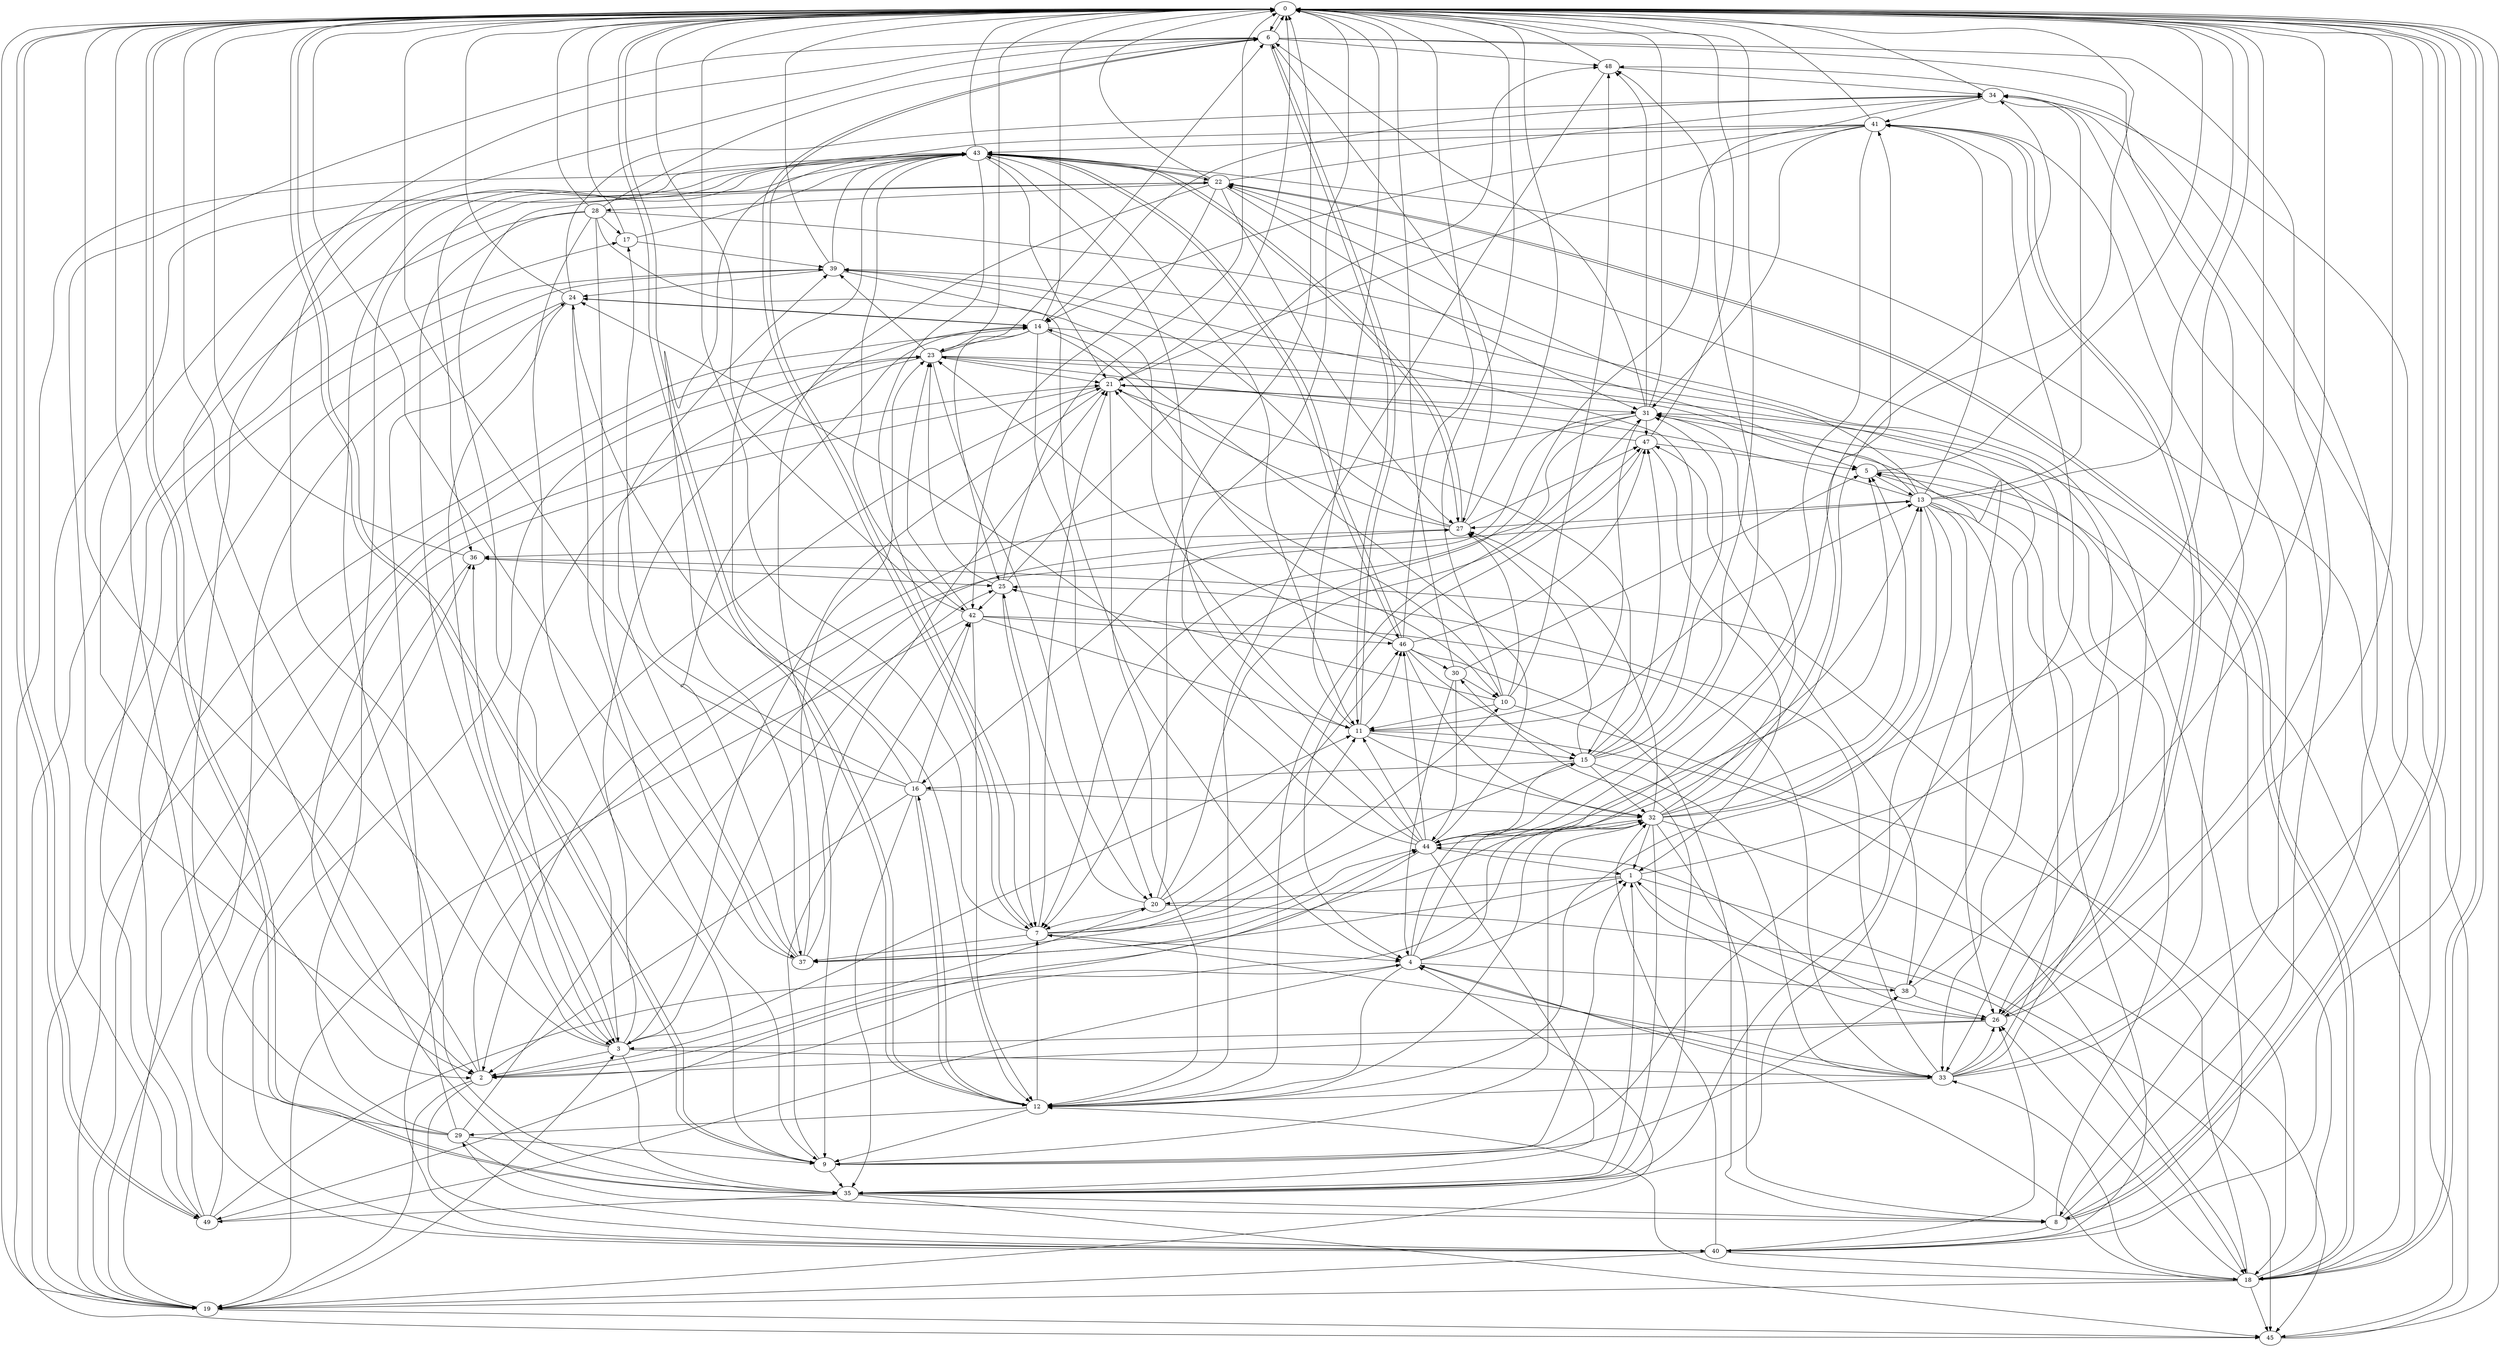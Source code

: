 strict digraph "" {
	0	 [component_delay=3];
	6	 [component_delay=3];
	0 -> 6	 [wire_delay=1];
	8	 [component_delay=3];
	0 -> 8	 [wire_delay=1];
	9	 [component_delay=3];
	0 -> 9	 [wire_delay=1];
	12	 [component_delay=3];
	0 -> 12	 [wire_delay=1];
	18	 [component_delay=3];
	0 -> 18	 [wire_delay=1];
	35	 [component_delay=3];
	0 -> 35	 [wire_delay=1];
	49	 [component_delay=3];
	0 -> 49	 [wire_delay=1];
	1	 [component_delay=3];
	1 -> 0	 [wire_delay=1];
	20	 [component_delay=3];
	1 -> 20	 [wire_delay=1];
	26	 [component_delay=3];
	1 -> 26	 [wire_delay=1];
	37	 [component_delay=3];
	1 -> 37	 [wire_delay=1];
	45	 [component_delay=3];
	1 -> 45	 [wire_delay=1];
	2	 [component_delay=3];
	2 -> 0	 [wire_delay=1];
	13	 [component_delay=3];
	2 -> 13	 [wire_delay=1];
	19	 [component_delay=3];
	2 -> 19	 [wire_delay=1];
	2 -> 20	 [wire_delay=1];
	32	 [component_delay=3];
	2 -> 32	 [wire_delay=1];
	40	 [component_delay=3];
	2 -> 40	 [wire_delay=1];
	3	 [component_delay=3];
	3 -> 0	 [wire_delay=1];
	3 -> 2	 [wire_delay=1];
	3 -> 6	 [wire_delay=1];
	11	 [component_delay=3];
	3 -> 11	 [wire_delay=1];
	14	 [component_delay=3];
	3 -> 14	 [wire_delay=1];
	25	 [component_delay=3];
	3 -> 25	 [wire_delay=1];
	33	 [component_delay=3];
	3 -> 33	 [wire_delay=1];
	3 -> 35	 [wire_delay=1];
	36	 [component_delay=3];
	3 -> 36	 [wire_delay=1];
	4	 [component_delay=3];
	4 -> 0	 [wire_delay=1];
	4 -> 1	 [wire_delay=1];
	4 -> 2	 [wire_delay=1];
	4 -> 12	 [wire_delay=1];
	4 -> 13	 [wire_delay=1];
	4 -> 33	 [wire_delay=1];
	34	 [component_delay=3];
	4 -> 34	 [wire_delay=1];
	38	 [component_delay=3];
	4 -> 38	 [wire_delay=1];
	5	 [component_delay=3];
	5 -> 0	 [wire_delay=1];
	5 -> 13	 [wire_delay=1];
	5 -> 45	 [wire_delay=1];
	6 -> 0	 [wire_delay=1];
	6 -> 2	 [wire_delay=1];
	7	 [component_delay=3];
	6 -> 7	 [wire_delay=1];
	6 -> 8	 [wire_delay=1];
	6 -> 11	 [wire_delay=1];
	6 -> 26	 [wire_delay=1];
	27	 [component_delay=3];
	6 -> 27	 [wire_delay=1];
	6 -> 35	 [wire_delay=1];
	48	 [component_delay=3];
	6 -> 48	 [wire_delay=1];
	7 -> 0	 [wire_delay=1];
	7 -> 4	 [wire_delay=1];
	7 -> 6	 [wire_delay=1];
	7 -> 11	 [wire_delay=1];
	15	 [component_delay=3];
	7 -> 15	 [wire_delay=1];
	21	 [component_delay=3];
	7 -> 21	 [wire_delay=1];
	7 -> 37	 [wire_delay=1];
	44	 [component_delay=3];
	7 -> 44	 [wire_delay=1];
	8 -> 0	 [wire_delay=1];
	8 -> 5	 [wire_delay=1];
	8 -> 34	 [wire_delay=1];
	8 -> 40	 [wire_delay=1];
	8 -> 48	 [wire_delay=1];
	9 -> 0	 [wire_delay=1];
	9 -> 1	 [wire_delay=1];
	9 -> 32	 [wire_delay=1];
	9 -> 35	 [wire_delay=1];
	9 -> 38	 [wire_delay=1];
	42	 [component_delay=3];
	9 -> 42	 [wire_delay=1];
	10	 [component_delay=3];
	10 -> 0	 [wire_delay=1];
	10 -> 11	 [wire_delay=1];
	10 -> 18	 [wire_delay=1];
	10 -> 21	 [wire_delay=1];
	10 -> 25	 [wire_delay=1];
	10 -> 27	 [wire_delay=1];
	10 -> 48	 [wire_delay=1];
	11 -> 0	 [wire_delay=1];
	11 -> 6	 [wire_delay=1];
	11 -> 13	 [wire_delay=1];
	11 -> 15	 [wire_delay=1];
	11 -> 18	 [wire_delay=1];
	11 -> 32	 [wire_delay=1];
	46	 [component_delay=3];
	11 -> 46	 [wire_delay=1];
	12 -> 0	 [wire_delay=1];
	12 -> 7	 [wire_delay=1];
	12 -> 9	 [wire_delay=1];
	16	 [component_delay=3];
	12 -> 16	 [wire_delay=1];
	29	 [component_delay=3];
	12 -> 29	 [wire_delay=1];
	31	 [component_delay=3];
	12 -> 31	 [wire_delay=1];
	13 -> 0	 [wire_delay=1];
	13 -> 12	 [wire_delay=1];
	13 -> 21	 [wire_delay=1];
	22	 [component_delay=3];
	13 -> 22	 [wire_delay=1];
	13 -> 26	 [wire_delay=1];
	13 -> 27	 [wire_delay=1];
	13 -> 33	 [wire_delay=1];
	13 -> 34	 [wire_delay=1];
	13 -> 35	 [wire_delay=1];
	39	 [component_delay=3];
	13 -> 39	 [wire_delay=1];
	13 -> 40	 [wire_delay=1];
	41	 [component_delay=3];
	13 -> 41	 [wire_delay=1];
	14 -> 0	 [wire_delay=1];
	14 -> 10	 [wire_delay=1];
	14 -> 20	 [wire_delay=1];
	23	 [component_delay=3];
	14 -> 23	 [wire_delay=1];
	24	 [component_delay=3];
	14 -> 24	 [wire_delay=1];
	14 -> 25	 [wire_delay=1];
	14 -> 26	 [wire_delay=1];
	15 -> 0	 [wire_delay=1];
	15 -> 16	 [wire_delay=1];
	15 -> 27	 [wire_delay=1];
	15 -> 31	 [wire_delay=1];
	15 -> 32	 [wire_delay=1];
	15 -> 33	 [wire_delay=1];
	15 -> 39	 [wire_delay=1];
	15 -> 44	 [wire_delay=1];
	47	 [component_delay=3];
	15 -> 47	 [wire_delay=1];
	16 -> 0	 [wire_delay=1];
	16 -> 2	 [wire_delay=1];
	16 -> 12	 [wire_delay=1];
	17	 [component_delay=3];
	16 -> 17	 [wire_delay=1];
	16 -> 24	 [wire_delay=1];
	16 -> 32	 [wire_delay=1];
	16 -> 35	 [wire_delay=1];
	16 -> 42	 [wire_delay=1];
	17 -> 0	 [wire_delay=1];
	17 -> 39	 [wire_delay=1];
	43	 [component_delay=3];
	17 -> 43	 [wire_delay=1];
	18 -> 0	 [wire_delay=1];
	18 -> 4	 [wire_delay=1];
	18 -> 12	 [wire_delay=1];
	18 -> 19	 [wire_delay=1];
	18 -> 22	 [wire_delay=1];
	18 -> 26	 [wire_delay=1];
	18 -> 31	 [wire_delay=1];
	18 -> 33	 [wire_delay=1];
	18 -> 36	 [wire_delay=1];
	18 -> 43	 [wire_delay=1];
	18 -> 45	 [wire_delay=1];
	19 -> 0	 [wire_delay=1];
	19 -> 3	 [wire_delay=1];
	19 -> 4	 [wire_delay=1];
	19 -> 14	 [wire_delay=1];
	19 -> 21	 [wire_delay=1];
	19 -> 23	 [wire_delay=1];
	19 -> 45	 [wire_delay=1];
	20 -> 0	 [wire_delay=1];
	20 -> 7	 [wire_delay=1];
	20 -> 18	 [wire_delay=1];
	20 -> 25	 [wire_delay=1];
	20 -> 46	 [wire_delay=1];
	20 -> 47	 [wire_delay=1];
	21 -> 0	 [wire_delay=1];
	21 -> 2	 [wire_delay=1];
	21 -> 3	 [wire_delay=1];
	21 -> 12	 [wire_delay=1];
	21 -> 15	 [wire_delay=1];
	21 -> 31	 [wire_delay=1];
	22 -> 0	 [wire_delay=1];
	22 -> 3	 [wire_delay=1];
	22 -> 9	 [wire_delay=1];
	22 -> 18	 [wire_delay=1];
	22 -> 27	 [wire_delay=1];
	28	 [component_delay=3];
	22 -> 28	 [wire_delay=1];
	22 -> 31	 [wire_delay=1];
	22 -> 34	 [wire_delay=1];
	22 -> 42	 [wire_delay=1];
	22 -> 43	 [wire_delay=1];
	23 -> 0	 [wire_delay=1];
	23 -> 3	 [wire_delay=1];
	23 -> 5	 [wire_delay=1];
	23 -> 6	 [wire_delay=1];
	23 -> 20	 [wire_delay=1];
	23 -> 21	 [wire_delay=1];
	23 -> 38	 [wire_delay=1];
	23 -> 39	 [wire_delay=1];
	24 -> 0	 [wire_delay=1];
	24 -> 3	 [wire_delay=1];
	24 -> 9	 [wire_delay=1];
	24 -> 14	 [wire_delay=1];
	24 -> 34	 [wire_delay=1];
	24 -> 40	 [wire_delay=1];
	25 -> 0	 [wire_delay=1];
	25 -> 7	 [wire_delay=1];
	25 -> 23	 [wire_delay=1];
	25 -> 42	 [wire_delay=1];
	25 -> 48	 [wire_delay=1];
	26 -> 0	 [wire_delay=1];
	26 -> 2	 [wire_delay=1];
	26 -> 3	 [wire_delay=1];
	26 -> 41	 [wire_delay=1];
	26 -> 44	 [wire_delay=1];
	27 -> 0	 [wire_delay=1];
	27 -> 21	 [wire_delay=1];
	27 -> 36	 [wire_delay=1];
	27 -> 39	 [wire_delay=1];
	27 -> 43	 [wire_delay=1];
	27 -> 47	 [wire_delay=1];
	28 -> 0	 [wire_delay=1];
	28 -> 3	 [wire_delay=1];
	28 -> 4	 [wire_delay=1];
	28 -> 6	 [wire_delay=1];
	28 -> 9	 [wire_delay=1];
	28 -> 17	 [wire_delay=1];
	28 -> 19	 [wire_delay=1];
	28 -> 33	 [wire_delay=1];
	28 -> 37	 [wire_delay=1];
	29 -> 0	 [wire_delay=1];
	29 -> 8	 [wire_delay=1];
	29 -> 9	 [wire_delay=1];
	29 -> 22	 [wire_delay=1];
	29 -> 24	 [wire_delay=1];
	29 -> 27	 [wire_delay=1];
	29 -> 43	 [wire_delay=1];
	30	 [component_delay=3];
	30 -> 0	 [wire_delay=1];
	30 -> 4	 [wire_delay=1];
	30 -> 5	 [wire_delay=1];
	30 -> 10	 [wire_delay=1];
	30 -> 44	 [wire_delay=1];
	31 -> 0	 [wire_delay=1];
	31 -> 2	 [wire_delay=1];
	31 -> 6	 [wire_delay=1];
	31 -> 7	 [wire_delay=1];
	31 -> 11	 [wire_delay=1];
	31 -> 16	 [wire_delay=1];
	31 -> 47	 [wire_delay=1];
	31 -> 48	 [wire_delay=1];
	32 -> 0	 [wire_delay=1];
	32 -> 1	 [wire_delay=1];
	32 -> 5	 [wire_delay=1];
	32 -> 8	 [wire_delay=1];
	32 -> 12	 [wire_delay=1];
	32 -> 13	 [wire_delay=1];
	32 -> 27	 [wire_delay=1];
	32 -> 31	 [wire_delay=1];
	32 -> 35	 [wire_delay=1];
	32 -> 41	 [wire_delay=1];
	32 -> 44	 [wire_delay=1];
	32 -> 45	 [wire_delay=1];
	33 -> 0	 [wire_delay=1];
	33 -> 5	 [wire_delay=1];
	33 -> 7	 [wire_delay=1];
	33 -> 12	 [wire_delay=1];
	33 -> 22	 [wire_delay=1];
	33 -> 25	 [wire_delay=1];
	33 -> 26	 [wire_delay=1];
	33 -> 41	 [wire_delay=1];
	34 -> 0	 [wire_delay=1];
	34 -> 7	 [wire_delay=1];
	34 -> 14	 [wire_delay=1];
	34 -> 18	 [wire_delay=1];
	34 -> 41	 [wire_delay=1];
	35 -> 0	 [wire_delay=1];
	35 -> 1	 [wire_delay=1];
	35 -> 8	 [wire_delay=1];
	35 -> 30	 [wire_delay=1];
	35 -> 31	 [wire_delay=1];
	35 -> 43	 [wire_delay=1];
	35 -> 45	 [wire_delay=1];
	35 -> 49	 [wire_delay=1];
	36 -> 0	 [wire_delay=1];
	36 -> 19	 [wire_delay=1];
	36 -> 25	 [wire_delay=1];
	37 -> 0	 [wire_delay=1];
	37 -> 10	 [wire_delay=1];
	37 -> 14	 [wire_delay=1];
	37 -> 21	 [wire_delay=1];
	37 -> 23	 [wire_delay=1];
	37 -> 39	 [wire_delay=1];
	37 -> 44	 [wire_delay=1];
	38 -> 0	 [wire_delay=1];
	38 -> 1	 [wire_delay=1];
	38 -> 26	 [wire_delay=1];
	38 -> 47	 [wire_delay=1];
	39 -> 0	 [wire_delay=1];
	39 -> 11	 [wire_delay=1];
	39 -> 19	 [wire_delay=1];
	39 -> 24	 [wire_delay=1];
	39 -> 43	 [wire_delay=1];
	40 -> 0	 [wire_delay=1];
	40 -> 18	 [wire_delay=1];
	40 -> 19	 [wire_delay=1];
	40 -> 21	 [wire_delay=1];
	40 -> 23	 [wire_delay=1];
	40 -> 26	 [wire_delay=1];
	40 -> 29	 [wire_delay=1];
	40 -> 31	 [wire_delay=1];
	40 -> 32	 [wire_delay=1];
	41 -> 0	 [wire_delay=1];
	41 -> 9	 [wire_delay=1];
	41 -> 14	 [wire_delay=1];
	41 -> 21	 [wire_delay=1];
	41 -> 26	 [wire_delay=1];
	41 -> 31	 [wire_delay=1];
	41 -> 37	 [wire_delay=1];
	41 -> 43	 [wire_delay=1];
	41 -> 44	 [wire_delay=1];
	42 -> 0	 [wire_delay=1];
	42 -> 11	 [wire_delay=1];
	42 -> 12	 [wire_delay=1];
	42 -> 19	 [wire_delay=1];
	42 -> 23	 [wire_delay=1];
	42 -> 33	 [wire_delay=1];
	42 -> 46	 [wire_delay=1];
	43 -> 0	 [wire_delay=1];
	43 -> 2	 [wire_delay=1];
	43 -> 7	 [wire_delay=1];
	43 -> 11	 [wire_delay=1];
	43 -> 12	 [wire_delay=1];
	43 -> 21	 [wire_delay=1];
	43 -> 22	 [wire_delay=1];
	43 -> 27	 [wire_delay=1];
	43 -> 36	 [wire_delay=1];
	43 -> 42	 [wire_delay=1];
	43 -> 45	 [wire_delay=1];
	43 -> 46	 [wire_delay=1];
	43 -> 49	 [wire_delay=1];
	44 -> 0	 [wire_delay=1];
	44 -> 1	 [wire_delay=1];
	44 -> 5	 [wire_delay=1];
	44 -> 11	 [wire_delay=1];
	44 -> 14	 [wire_delay=1];
	44 -> 24	 [wire_delay=1];
	44 -> 35	 [wire_delay=1];
	44 -> 43	 [wire_delay=1];
	44 -> 46	 [wire_delay=1];
	44 -> 48	 [wire_delay=1];
	44 -> 49	 [wire_delay=1];
	45 -> 0	 [wire_delay=1];
	45 -> 34	 [wire_delay=1];
	46 -> 0	 [wire_delay=1];
	46 -> 8	 [wire_delay=1];
	46 -> 15	 [wire_delay=1];
	46 -> 23	 [wire_delay=1];
	46 -> 30	 [wire_delay=1];
	46 -> 32	 [wire_delay=1];
	46 -> 43	 [wire_delay=1];
	46 -> 47	 [wire_delay=1];
	47 -> 0	 [wire_delay=1];
	47 -> 1	 [wire_delay=1];
	47 -> 4	 [wire_delay=1];
	47 -> 5	 [wire_delay=1];
	47 -> 23	 [wire_delay=1];
	48 -> 0	 [wire_delay=1];
	48 -> 12	 [wire_delay=1];
	48 -> 34	 [wire_delay=1];
	49 -> 0	 [wire_delay=1];
	49 -> 4	 [wire_delay=1];
	49 -> 17	 [wire_delay=1];
	49 -> 32	 [wire_delay=1];
	49 -> 36	 [wire_delay=1];
	49 -> 39	 [wire_delay=1];
}
